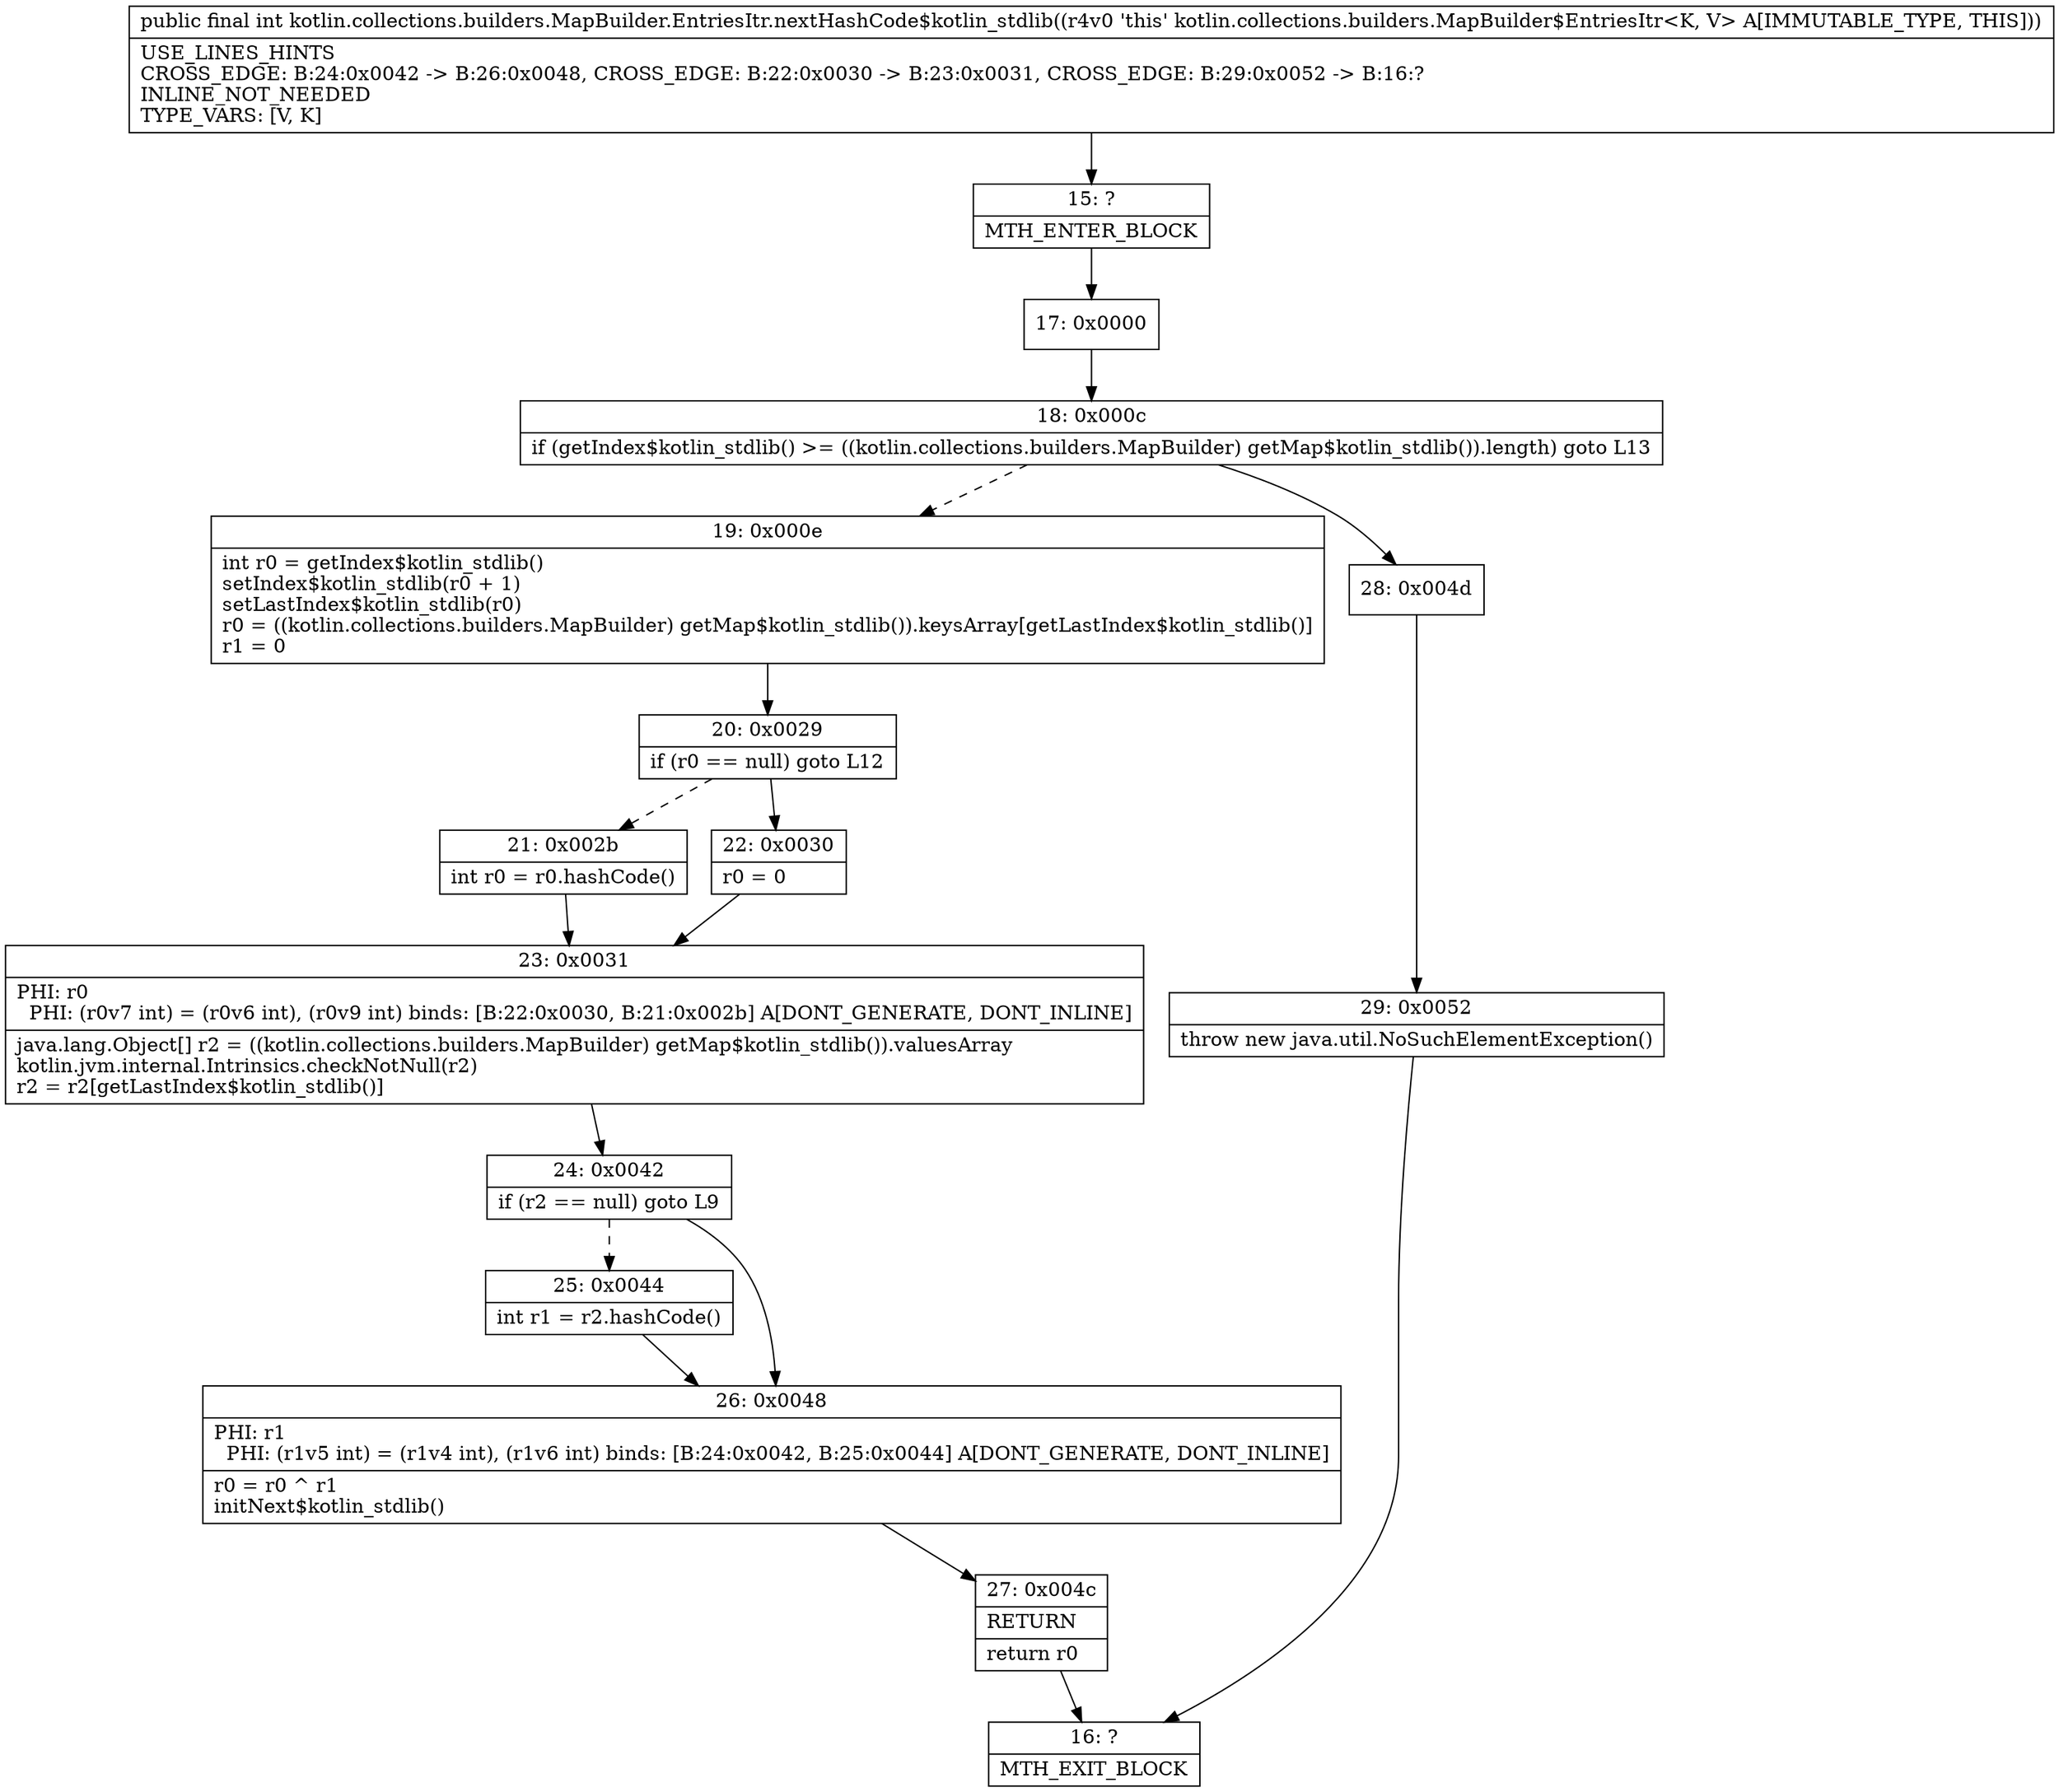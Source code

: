 digraph "CFG forkotlin.collections.builders.MapBuilder.EntriesItr.nextHashCode$kotlin_stdlib()I" {
Node_15 [shape=record,label="{15\:\ ?|MTH_ENTER_BLOCK\l}"];
Node_17 [shape=record,label="{17\:\ 0x0000}"];
Node_18 [shape=record,label="{18\:\ 0x000c|if (getIndex$kotlin_stdlib() \>= ((kotlin.collections.builders.MapBuilder) getMap$kotlin_stdlib()).length) goto L13\l}"];
Node_19 [shape=record,label="{19\:\ 0x000e|int r0 = getIndex$kotlin_stdlib()\lsetIndex$kotlin_stdlib(r0 + 1)\lsetLastIndex$kotlin_stdlib(r0)\lr0 = ((kotlin.collections.builders.MapBuilder) getMap$kotlin_stdlib()).keysArray[getLastIndex$kotlin_stdlib()]\lr1 = 0\l}"];
Node_20 [shape=record,label="{20\:\ 0x0029|if (r0 == null) goto L12\l}"];
Node_21 [shape=record,label="{21\:\ 0x002b|int r0 = r0.hashCode()\l}"];
Node_23 [shape=record,label="{23\:\ 0x0031|PHI: r0 \l  PHI: (r0v7 int) = (r0v6 int), (r0v9 int) binds: [B:22:0x0030, B:21:0x002b] A[DONT_GENERATE, DONT_INLINE]\l|java.lang.Object[] r2 = ((kotlin.collections.builders.MapBuilder) getMap$kotlin_stdlib()).valuesArray\lkotlin.jvm.internal.Intrinsics.checkNotNull(r2)\lr2 = r2[getLastIndex$kotlin_stdlib()]\l}"];
Node_24 [shape=record,label="{24\:\ 0x0042|if (r2 == null) goto L9\l}"];
Node_25 [shape=record,label="{25\:\ 0x0044|int r1 = r2.hashCode()\l}"];
Node_26 [shape=record,label="{26\:\ 0x0048|PHI: r1 \l  PHI: (r1v5 int) = (r1v4 int), (r1v6 int) binds: [B:24:0x0042, B:25:0x0044] A[DONT_GENERATE, DONT_INLINE]\l|r0 = r0 ^ r1\linitNext$kotlin_stdlib()\l}"];
Node_27 [shape=record,label="{27\:\ 0x004c|RETURN\l|return r0\l}"];
Node_16 [shape=record,label="{16\:\ ?|MTH_EXIT_BLOCK\l}"];
Node_22 [shape=record,label="{22\:\ 0x0030|r0 = 0\l}"];
Node_28 [shape=record,label="{28\:\ 0x004d}"];
Node_29 [shape=record,label="{29\:\ 0x0052|throw new java.util.NoSuchElementException()\l}"];
MethodNode[shape=record,label="{public final int kotlin.collections.builders.MapBuilder.EntriesItr.nextHashCode$kotlin_stdlib((r4v0 'this' kotlin.collections.builders.MapBuilder$EntriesItr\<K, V\> A[IMMUTABLE_TYPE, THIS]))  | USE_LINES_HINTS\lCROSS_EDGE: B:24:0x0042 \-\> B:26:0x0048, CROSS_EDGE: B:22:0x0030 \-\> B:23:0x0031, CROSS_EDGE: B:29:0x0052 \-\> B:16:?\lINLINE_NOT_NEEDED\lTYPE_VARS: [V, K]\l}"];
MethodNode -> Node_15;Node_15 -> Node_17;
Node_17 -> Node_18;
Node_18 -> Node_19[style=dashed];
Node_18 -> Node_28;
Node_19 -> Node_20;
Node_20 -> Node_21[style=dashed];
Node_20 -> Node_22;
Node_21 -> Node_23;
Node_23 -> Node_24;
Node_24 -> Node_25[style=dashed];
Node_24 -> Node_26;
Node_25 -> Node_26;
Node_26 -> Node_27;
Node_27 -> Node_16;
Node_22 -> Node_23;
Node_28 -> Node_29;
Node_29 -> Node_16;
}

